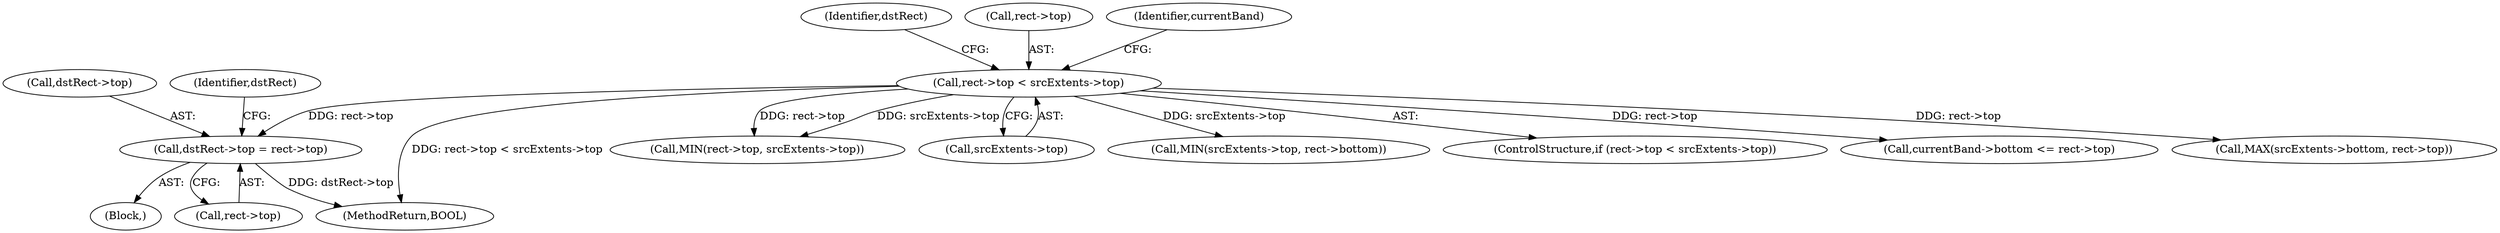 digraph "0_FreeRDP_fc80ab45621bd966f70594c0b7393ec005a94007_2@pointer" {
"1000239" [label="(Call,dstRect->top = rect->top)"];
"1000231" [label="(Call,rect->top < srcExtents->top)"];
"1000573" [label="(Call,MIN(rect->top, srcExtents->top))"];
"1000240" [label="(Call,dstRect->top)"];
"1000235" [label="(Call,srcExtents->top)"];
"1000231" [label="(Call,rect->top < srcExtents->top)"];
"1000241" [label="(Identifier,dstRect)"];
"1000238" [label="(Block,)"];
"1000232" [label="(Call,rect->top)"];
"1000264" [label="(Call,MIN(srcExtents->top, rect->bottom))"];
"1000248" [label="(Identifier,dstRect)"];
"1000239" [label="(Call,dstRect->top = rect->top)"];
"1000230" [label="(ControlStructure,if (rect->top < srcExtents->top))"];
"1000243" [label="(Call,rect->top)"];
"1000293" [label="(Call,currentBand->bottom <= rect->top)"];
"1000514" [label="(Call,MAX(srcExtents->bottom, rect->top))"];
"1000653" [label="(MethodReturn,BOOL)"];
"1000276" [label="(Identifier,currentBand)"];
"1000239" -> "1000238"  [label="AST: "];
"1000239" -> "1000243"  [label="CFG: "];
"1000240" -> "1000239"  [label="AST: "];
"1000243" -> "1000239"  [label="AST: "];
"1000248" -> "1000239"  [label="CFG: "];
"1000239" -> "1000653"  [label="DDG: dstRect->top"];
"1000231" -> "1000239"  [label="DDG: rect->top"];
"1000231" -> "1000230"  [label="AST: "];
"1000231" -> "1000235"  [label="CFG: "];
"1000232" -> "1000231"  [label="AST: "];
"1000235" -> "1000231"  [label="AST: "];
"1000241" -> "1000231"  [label="CFG: "];
"1000276" -> "1000231"  [label="CFG: "];
"1000231" -> "1000653"  [label="DDG: rect->top < srcExtents->top"];
"1000231" -> "1000264"  [label="DDG: srcExtents->top"];
"1000231" -> "1000293"  [label="DDG: rect->top"];
"1000231" -> "1000514"  [label="DDG: rect->top"];
"1000231" -> "1000573"  [label="DDG: rect->top"];
"1000231" -> "1000573"  [label="DDG: srcExtents->top"];
}
